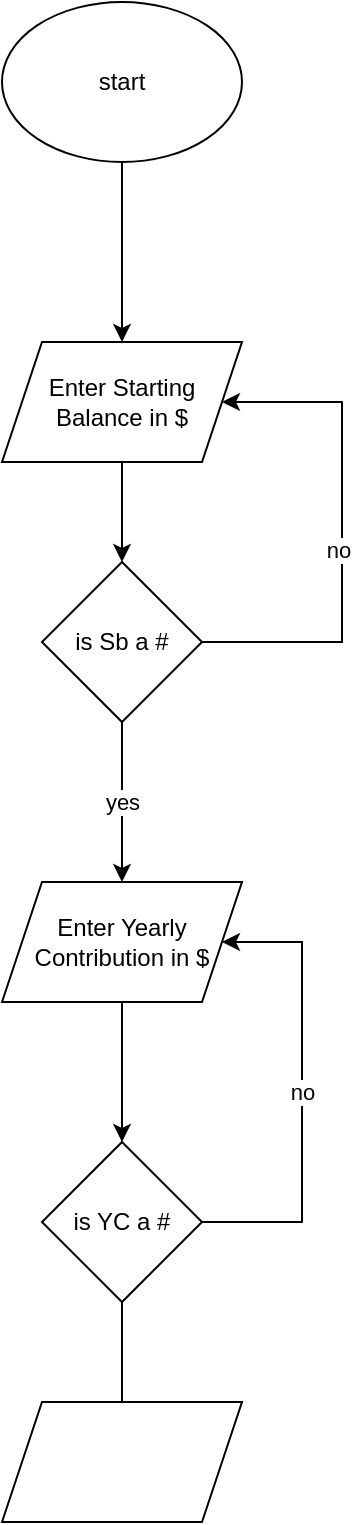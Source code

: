 <mxfile version="15.0.6" type="github">
  <diagram id="MTrx01kWKGJd-B7KPF-A" name="Page-1">
    <mxGraphModel dx="270" dy="577" grid="1" gridSize="10" guides="1" tooltips="1" connect="1" arrows="1" fold="1" page="1" pageScale="1" pageWidth="850" pageHeight="1100" math="0" shadow="0">
      <root>
        <mxCell id="0" />
        <mxCell id="1" parent="0" />
        <mxCell id="-lTcpbwHcMG8z6Zsfb-N-7" value="" style="edgeStyle=orthogonalEdgeStyle;rounded=0;orthogonalLoop=1;jettySize=auto;html=1;" edge="1" parent="1" source="-lTcpbwHcMG8z6Zsfb-N-1" target="-lTcpbwHcMG8z6Zsfb-N-6">
          <mxGeometry relative="1" as="geometry" />
        </mxCell>
        <mxCell id="-lTcpbwHcMG8z6Zsfb-N-1" value="start" style="ellipse;whiteSpace=wrap;html=1;" vertex="1" parent="1">
          <mxGeometry x="150" y="220" width="120" height="80" as="geometry" />
        </mxCell>
        <mxCell id="-lTcpbwHcMG8z6Zsfb-N-12" value="yes" style="edgeStyle=orthogonalEdgeStyle;rounded=0;orthogonalLoop=1;jettySize=auto;html=1;" edge="1" parent="1" source="-lTcpbwHcMG8z6Zsfb-N-2" target="-lTcpbwHcMG8z6Zsfb-N-11">
          <mxGeometry relative="1" as="geometry" />
        </mxCell>
        <mxCell id="-lTcpbwHcMG8z6Zsfb-N-13" style="edgeStyle=orthogonalEdgeStyle;rounded=0;orthogonalLoop=1;jettySize=auto;html=1;entryX=1;entryY=0.5;entryDx=0;entryDy=0;" edge="1" parent="1" source="-lTcpbwHcMG8z6Zsfb-N-2" target="-lTcpbwHcMG8z6Zsfb-N-6">
          <mxGeometry relative="1" as="geometry">
            <Array as="points">
              <mxPoint x="320" y="540" />
              <mxPoint x="320" y="420" />
            </Array>
          </mxGeometry>
        </mxCell>
        <mxCell id="-lTcpbwHcMG8z6Zsfb-N-14" value="no" style="edgeLabel;html=1;align=center;verticalAlign=middle;resizable=0;points=[];" vertex="1" connectable="0" parent="-lTcpbwHcMG8z6Zsfb-N-13">
          <mxGeometry x="-0.07" y="2" relative="1" as="geometry">
            <mxPoint as="offset" />
          </mxGeometry>
        </mxCell>
        <mxCell id="-lTcpbwHcMG8z6Zsfb-N-2" value="is Sb a #" style="rhombus;whiteSpace=wrap;html=1;" vertex="1" parent="1">
          <mxGeometry x="170" y="500" width="80" height="80" as="geometry" />
        </mxCell>
        <mxCell id="-lTcpbwHcMG8z6Zsfb-N-8" style="edgeStyle=orthogonalEdgeStyle;rounded=0;orthogonalLoop=1;jettySize=auto;html=1;" edge="1" parent="1" source="-lTcpbwHcMG8z6Zsfb-N-6" target="-lTcpbwHcMG8z6Zsfb-N-2">
          <mxGeometry relative="1" as="geometry" />
        </mxCell>
        <mxCell id="-lTcpbwHcMG8z6Zsfb-N-6" value="&lt;span&gt;Enter Starting Balance in $&lt;/span&gt;" style="shape=parallelogram;perimeter=parallelogramPerimeter;whiteSpace=wrap;html=1;fixedSize=1;" vertex="1" parent="1">
          <mxGeometry x="150" y="390" width="120" height="60" as="geometry" />
        </mxCell>
        <mxCell id="-lTcpbwHcMG8z6Zsfb-N-16" value="" style="edgeStyle=orthogonalEdgeStyle;rounded=0;orthogonalLoop=1;jettySize=auto;html=1;" edge="1" parent="1" source="-lTcpbwHcMG8z6Zsfb-N-11" target="-lTcpbwHcMG8z6Zsfb-N-15">
          <mxGeometry relative="1" as="geometry" />
        </mxCell>
        <mxCell id="-lTcpbwHcMG8z6Zsfb-N-11" value="Enter Yearly Contribution in $" style="shape=parallelogram;perimeter=parallelogramPerimeter;whiteSpace=wrap;html=1;fixedSize=1;" vertex="1" parent="1">
          <mxGeometry x="150" y="660" width="120" height="60" as="geometry" />
        </mxCell>
        <mxCell id="-lTcpbwHcMG8z6Zsfb-N-17" value="no" style="edgeStyle=orthogonalEdgeStyle;rounded=0;orthogonalLoop=1;jettySize=auto;html=1;exitX=1;exitY=0.5;exitDx=0;exitDy=0;entryX=1;entryY=0.5;entryDx=0;entryDy=0;" edge="1" parent="1" source="-lTcpbwHcMG8z6Zsfb-N-15" target="-lTcpbwHcMG8z6Zsfb-N-11">
          <mxGeometry relative="1" as="geometry">
            <Array as="points">
              <mxPoint x="300" y="830" />
              <mxPoint x="300" y="690" />
            </Array>
          </mxGeometry>
        </mxCell>
        <mxCell id="-lTcpbwHcMG8z6Zsfb-N-19" value="" style="edgeStyle=orthogonalEdgeStyle;rounded=0;orthogonalLoop=1;jettySize=auto;html=1;" edge="1" parent="1" source="-lTcpbwHcMG8z6Zsfb-N-15">
          <mxGeometry relative="1" as="geometry">
            <mxPoint x="210" y="950" as="targetPoint" />
          </mxGeometry>
        </mxCell>
        <mxCell id="-lTcpbwHcMG8z6Zsfb-N-15" value="is YC a #" style="rhombus;whiteSpace=wrap;html=1;" vertex="1" parent="1">
          <mxGeometry x="170" y="790" width="80" height="80" as="geometry" />
        </mxCell>
        <mxCell id="-lTcpbwHcMG8z6Zsfb-N-20" value="" style="shape=parallelogram;perimeter=parallelogramPerimeter;whiteSpace=wrap;html=1;fixedSize=1;" vertex="1" parent="1">
          <mxGeometry x="150" y="920" width="120" height="60" as="geometry" />
        </mxCell>
      </root>
    </mxGraphModel>
  </diagram>
</mxfile>
